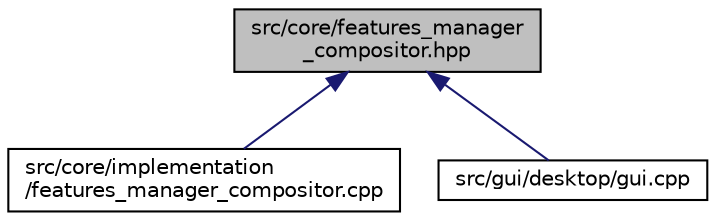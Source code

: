 digraph "src/core/features_manager_compositor.hpp"
{
 // LATEX_PDF_SIZE
  edge [fontname="Helvetica",fontsize="10",labelfontname="Helvetica",labelfontsize="10"];
  node [fontname="Helvetica",fontsize="10",shape=record];
  Node1 [label="src/core/features_manager\l_compositor.hpp",height=0.2,width=0.4,color="black", fillcolor="grey75", style="filled", fontcolor="black",tooltip=" "];
  Node1 -> Node2 [dir="back",color="midnightblue",fontsize="10",style="solid",fontname="Helvetica"];
  Node2 [label="src/core/implementation\l/features_manager_compositor.cpp",height=0.2,width=0.4,color="black", fillcolor="white", style="filled",URL="$features__manager__compositor_8cpp.html",tooltip=" "];
  Node1 -> Node3 [dir="back",color="midnightblue",fontsize="10",style="solid",fontname="Helvetica"];
  Node3 [label="src/gui/desktop/gui.cpp",height=0.2,width=0.4,color="black", fillcolor="white", style="filled",URL="$gui_8cpp.html",tooltip=" "];
}
